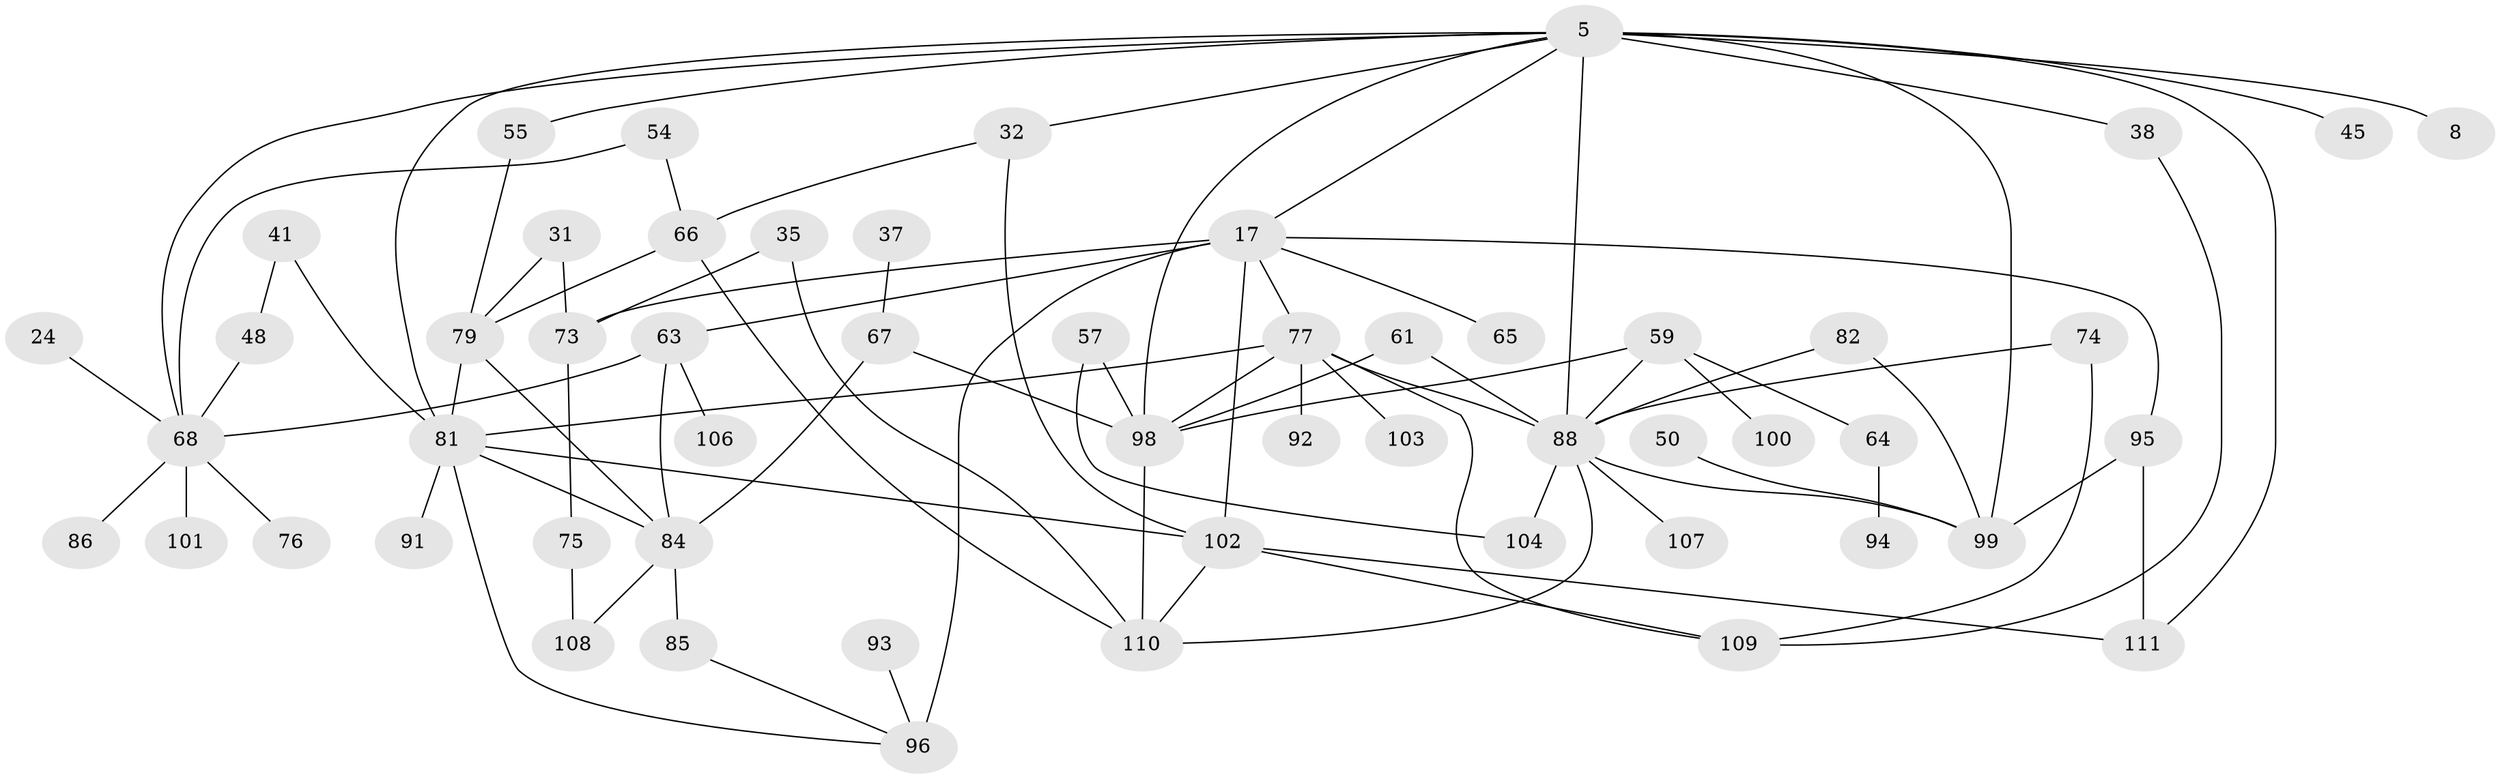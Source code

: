 // original degree distribution, {6: 0.05405405405405406, 8: 0.009009009009009009, 5: 0.09009009009009009, 7: 0.018018018018018018, 1: 0.16216216216216217, 3: 0.2072072072072072, 4: 0.11711711711711711, 9: 0.009009009009009009, 2: 0.3333333333333333}
// Generated by graph-tools (version 1.1) at 2025/41/03/09/25 04:41:56]
// undirected, 55 vertices, 86 edges
graph export_dot {
graph [start="1"]
  node [color=gray90,style=filled];
  5 [super="+2+3"];
  8;
  17 [super="+12+14"];
  24;
  31;
  32 [super="+21"];
  35;
  37;
  38;
  41;
  45;
  48;
  50 [super="+29"];
  54;
  55;
  57;
  59 [super="+47+53+30"];
  61;
  63 [super="+56"];
  64;
  65;
  66;
  67 [super="+28"];
  68 [super="+22"];
  73 [super="+15"];
  74;
  75;
  76;
  77 [super="+49+51+71"];
  79 [super="+13"];
  81 [super="+6+11"];
  82 [super="+39"];
  84 [super="+25+46"];
  85 [super="+42"];
  86;
  88 [super="+69+80+87+83"];
  91;
  92;
  93;
  94;
  95 [super="+89"];
  96 [super="+58+33"];
  98 [super="+36+27"];
  99 [super="+10+52"];
  100;
  101;
  102 [super="+72+97"];
  103;
  104;
  106;
  107;
  108;
  109;
  110 [super="+105"];
  111 [super="+90"];
  5 -- 17 [weight=2];
  5 -- 111;
  5 -- 38;
  5 -- 8;
  5 -- 45;
  5 -- 55;
  5 -- 98 [weight=2];
  5 -- 81;
  5 -- 99 [weight=3];
  5 -- 68;
  5 -- 32;
  5 -- 88 [weight=3];
  17 -- 95 [weight=2];
  17 -- 65;
  17 -- 63 [weight=2];
  17 -- 102 [weight=2];
  17 -- 77;
  17 -- 96 [weight=3];
  17 -- 73;
  24 -- 68;
  31 -- 79;
  31 -- 73;
  32 -- 66;
  32 -- 102;
  35 -- 110;
  35 -- 73;
  37 -- 67;
  38 -- 109;
  41 -- 48;
  41 -- 81;
  48 -- 68;
  50 -- 99;
  54 -- 66;
  54 -- 68;
  55 -- 79;
  57 -- 104;
  57 -- 98;
  59 -- 98 [weight=2];
  59 -- 64;
  59 -- 100;
  59 -- 88;
  61 -- 98;
  61 -- 88;
  63 -- 68 [weight=2];
  63 -- 106;
  63 -- 84;
  64 -- 94;
  66 -- 110 [weight=2];
  66 -- 79;
  67 -- 98 [weight=2];
  67 -- 84;
  68 -- 76;
  68 -- 101;
  68 -- 86;
  73 -- 75;
  74 -- 109;
  74 -- 88;
  75 -- 108;
  77 -- 81;
  77 -- 98 [weight=2];
  77 -- 92;
  77 -- 103;
  77 -- 109;
  77 -- 88 [weight=3];
  79 -- 84 [weight=2];
  79 -- 81;
  81 -- 102 [weight=2];
  81 -- 91;
  81 -- 84;
  81 -- 96;
  82 -- 99;
  82 -- 88;
  84 -- 85 [weight=2];
  84 -- 108;
  85 -- 96;
  88 -- 107;
  88 -- 99;
  88 -- 110 [weight=2];
  88 -- 104;
  93 -- 96;
  95 -- 99 [weight=2];
  95 -- 111;
  98 -- 110;
  102 -- 110;
  102 -- 109;
  102 -- 111;
}
